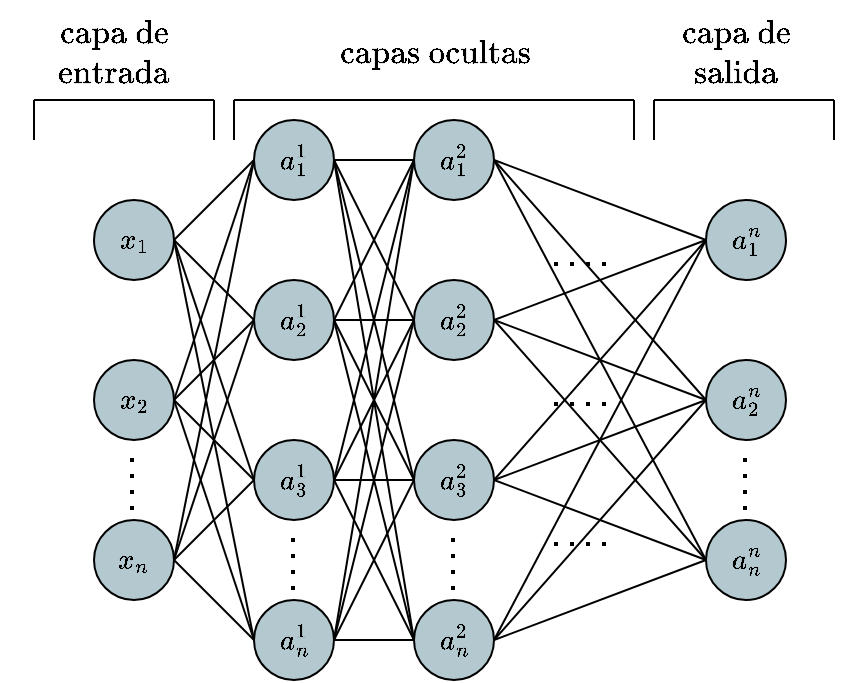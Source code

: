 <mxfile version="24.7.1" type="github">
  <diagram name="Page-1" id="iY9h923-xnfuU6ivVs_U">
    <mxGraphModel dx="975" dy="755" grid="1" gridSize="10" guides="1" tooltips="1" connect="1" arrows="1" fold="1" page="1" pageScale="1" pageWidth="70" pageHeight="120" math="1" shadow="0">
      <root>
        <mxCell id="0" />
        <mxCell id="1" parent="0" />
        <mxCell id="hw2e2iY90Wc657Rlc0dh-1" value="$$a_n^1$$" style="ellipse;whiteSpace=wrap;html=1;aspect=fixed;fillColor=#b3c8cf;" parent="1" vertex="1">
          <mxGeometry x="-60" y="-52" width="40" height="40" as="geometry" />
        </mxCell>
        <mxCell id="hw2e2iY90Wc657Rlc0dh-2" value="$$a_3^1$$" style="ellipse;whiteSpace=wrap;html=1;aspect=fixed;fillColor=#b3c8cf;" parent="1" vertex="1">
          <mxGeometry x="-60" y="-132" width="40" height="40" as="geometry" />
        </mxCell>
        <mxCell id="hw2e2iY90Wc657Rlc0dh-3" value="$$a_2^1$$" style="ellipse;whiteSpace=wrap;html=1;aspect=fixed;fillColor=#b3c8cf;" parent="1" vertex="1">
          <mxGeometry x="-60" y="-212" width="40" height="40" as="geometry" />
        </mxCell>
        <mxCell id="hw2e2iY90Wc657Rlc0dh-4" value="$$a_1^1$$" style="ellipse;whiteSpace=wrap;html=1;aspect=fixed;fillColor=#b3c8cf;" parent="1" vertex="1">
          <mxGeometry x="-60" y="-292" width="40" height="40" as="geometry" />
        </mxCell>
        <mxCell id="hw2e2iY90Wc657Rlc0dh-5" value="$$x_n$$" style="ellipse;whiteSpace=wrap;html=1;aspect=fixed;fillColor=#b3c8cf;" parent="1" vertex="1">
          <mxGeometry x="-140" y="-92" width="40" height="40" as="geometry" />
        </mxCell>
        <mxCell id="hw2e2iY90Wc657Rlc0dh-6" value="$$x_2$$" style="ellipse;whiteSpace=wrap;html=1;aspect=fixed;fillColor=#b3c8cf;" parent="1" vertex="1">
          <mxGeometry x="-140" y="-172" width="40" height="40" as="geometry" />
        </mxCell>
        <mxCell id="hw2e2iY90Wc657Rlc0dh-7" value="$$x_1$$" style="ellipse;whiteSpace=wrap;html=1;aspect=fixed;fillColor=#b3c8cf;" parent="1" vertex="1">
          <mxGeometry x="-140" y="-252" width="40" height="40" as="geometry" />
        </mxCell>
        <mxCell id="hw2e2iY90Wc657Rlc0dh-8" value="$$a_n^2$$" style="ellipse;whiteSpace=wrap;html=1;aspect=fixed;fillColor=#b3c8cf;" parent="1" vertex="1">
          <mxGeometry x="20" y="-52" width="40" height="40" as="geometry" />
        </mxCell>
        <mxCell id="hw2e2iY90Wc657Rlc0dh-9" value="$$a_3^2$$" style="ellipse;whiteSpace=wrap;html=1;aspect=fixed;fillColor=#b3c8cf;" parent="1" vertex="1">
          <mxGeometry x="20" y="-132" width="40" height="40" as="geometry" />
        </mxCell>
        <mxCell id="hw2e2iY90Wc657Rlc0dh-10" value="$$a_2^2$$" style="ellipse;whiteSpace=wrap;html=1;aspect=fixed;fillColor=#b3c8cf;" parent="1" vertex="1">
          <mxGeometry x="20" y="-212" width="40" height="40" as="geometry" />
        </mxCell>
        <mxCell id="hw2e2iY90Wc657Rlc0dh-11" value="$$a_1^2$$" style="ellipse;whiteSpace=wrap;html=1;aspect=fixed;fillColor=#b3c8cf;" parent="1" vertex="1">
          <mxGeometry x="20" y="-292" width="40" height="40" as="geometry" />
        </mxCell>
        <mxCell id="hw2e2iY90Wc657Rlc0dh-12" value="$$a_1^n$$" style="ellipse;whiteSpace=wrap;html=1;aspect=fixed;fillColor=#b3c8cf;" parent="1" vertex="1">
          <mxGeometry x="166" y="-252" width="40" height="40" as="geometry" />
        </mxCell>
        <mxCell id="hw2e2iY90Wc657Rlc0dh-13" value="$$a_2^n$$" style="ellipse;whiteSpace=wrap;html=1;aspect=fixed;fillColor=#b3c8cf;" parent="1" vertex="1">
          <mxGeometry x="166" y="-172" width="40" height="40" as="geometry" />
        </mxCell>
        <mxCell id="hw2e2iY90Wc657Rlc0dh-14" value="" style="endArrow=none;html=1;rounded=0;exitX=1;exitY=0.5;exitDx=0;exitDy=0;entryX=0;entryY=0.5;entryDx=0;entryDy=0;endFill=0;" parent="1" source="hw2e2iY90Wc657Rlc0dh-7" target="hw2e2iY90Wc657Rlc0dh-4" edge="1">
          <mxGeometry width="50" height="50" relative="1" as="geometry">
            <mxPoint x="-100" y="-222" as="sourcePoint" />
            <mxPoint x="-50" y="-272" as="targetPoint" />
          </mxGeometry>
        </mxCell>
        <mxCell id="hw2e2iY90Wc657Rlc0dh-15" value="" style="endArrow=none;html=1;rounded=0;exitX=1;exitY=0.5;exitDx=0;exitDy=0;entryX=0;entryY=0.5;entryDx=0;entryDy=0;endFill=0;" parent="1" source="hw2e2iY90Wc657Rlc0dh-6" target="hw2e2iY90Wc657Rlc0dh-4" edge="1">
          <mxGeometry width="50" height="50" relative="1" as="geometry">
            <mxPoint x="-100" y="-152" as="sourcePoint" />
            <mxPoint x="-80" y="-232" as="targetPoint" />
          </mxGeometry>
        </mxCell>
        <mxCell id="hw2e2iY90Wc657Rlc0dh-16" value="" style="endArrow=none;html=1;rounded=0;exitX=1;exitY=0.5;exitDx=0;exitDy=0;entryX=0;entryY=0.5;entryDx=0;entryDy=0;endFill=0;" parent="1" source="hw2e2iY90Wc657Rlc0dh-5" target="hw2e2iY90Wc657Rlc0dh-4" edge="1">
          <mxGeometry width="50" height="50" relative="1" as="geometry">
            <mxPoint x="-100" y="-152" as="sourcePoint" />
            <mxPoint x="-60" y="-192" as="targetPoint" />
          </mxGeometry>
        </mxCell>
        <mxCell id="hw2e2iY90Wc657Rlc0dh-17" value="" style="endArrow=none;html=1;rounded=0;entryX=0;entryY=0.5;entryDx=0;entryDy=0;exitX=1;exitY=0.5;exitDx=0;exitDy=0;endFill=0;" parent="1" source="hw2e2iY90Wc657Rlc0dh-7" target="hw2e2iY90Wc657Rlc0dh-3" edge="1">
          <mxGeometry width="50" height="50" relative="1" as="geometry">
            <mxPoint x="-50" y="-122" as="sourcePoint" />
            <mxPoint y="-172" as="targetPoint" />
          </mxGeometry>
        </mxCell>
        <mxCell id="hw2e2iY90Wc657Rlc0dh-18" value="" style="endArrow=none;html=1;rounded=0;exitX=1;exitY=0.5;exitDx=0;exitDy=0;entryX=0;entryY=0.5;entryDx=0;entryDy=0;endFill=0;" parent="1" source="hw2e2iY90Wc657Rlc0dh-6" target="hw2e2iY90Wc657Rlc0dh-3" edge="1">
          <mxGeometry width="50" height="50" relative="1" as="geometry">
            <mxPoint x="-100" y="-142" as="sourcePoint" />
            <mxPoint x="-60" y="-182" as="targetPoint" />
          </mxGeometry>
        </mxCell>
        <mxCell id="hw2e2iY90Wc657Rlc0dh-19" value="" style="endArrow=none;html=1;rounded=0;exitX=1;exitY=0.5;exitDx=0;exitDy=0;entryX=0;entryY=0.5;entryDx=0;entryDy=0;endFill=0;" parent="1" source="hw2e2iY90Wc657Rlc0dh-5" target="hw2e2iY90Wc657Rlc0dh-3" edge="1">
          <mxGeometry width="50" height="50" relative="1" as="geometry">
            <mxPoint x="-90" y="-122" as="sourcePoint" />
            <mxPoint x="-50" y="-162" as="targetPoint" />
          </mxGeometry>
        </mxCell>
        <mxCell id="hw2e2iY90Wc657Rlc0dh-20" value="" style="endArrow=none;html=1;rounded=0;exitX=1;exitY=0.5;exitDx=0;exitDy=0;entryX=0;entryY=0.5;entryDx=0;entryDy=0;endFill=0;" parent="1" source="hw2e2iY90Wc657Rlc0dh-5" target="hw2e2iY90Wc657Rlc0dh-2" edge="1">
          <mxGeometry width="50" height="50" relative="1" as="geometry">
            <mxPoint x="-100" y="-52" as="sourcePoint" />
            <mxPoint x="-60" y="-92" as="targetPoint" />
          </mxGeometry>
        </mxCell>
        <mxCell id="hw2e2iY90Wc657Rlc0dh-21" value="" style="endArrow=none;html=1;rounded=0;exitX=1;exitY=0.5;exitDx=0;exitDy=0;entryX=0;entryY=0.5;entryDx=0;entryDy=0;endFill=0;" parent="1" source="hw2e2iY90Wc657Rlc0dh-7" target="hw2e2iY90Wc657Rlc0dh-2" edge="1">
          <mxGeometry width="50" height="50" relative="1" as="geometry">
            <mxPoint x="-80" y="-222" as="sourcePoint" />
            <mxPoint x="-40" y="-262" as="targetPoint" />
          </mxGeometry>
        </mxCell>
        <mxCell id="hw2e2iY90Wc657Rlc0dh-22" value="" style="endArrow=none;html=1;rounded=0;exitX=1;exitY=0.5;exitDx=0;exitDy=0;entryX=0;entryY=0.5;entryDx=0;entryDy=0;endFill=0;" parent="1" source="hw2e2iY90Wc657Rlc0dh-7" target="hw2e2iY90Wc657Rlc0dh-1" edge="1">
          <mxGeometry width="50" height="50" relative="1" as="geometry">
            <mxPoint x="-50" y="-222" as="sourcePoint" />
            <mxPoint x="-10" y="-262" as="targetPoint" />
          </mxGeometry>
        </mxCell>
        <mxCell id="hw2e2iY90Wc657Rlc0dh-23" value="" style="endArrow=none;html=1;rounded=0;exitX=1;exitY=0.5;exitDx=0;exitDy=0;entryX=0;entryY=0.5;entryDx=0;entryDy=0;endFill=0;" parent="1" source="hw2e2iY90Wc657Rlc0dh-5" target="hw2e2iY90Wc657Rlc0dh-1" edge="1">
          <mxGeometry width="50" height="50" relative="1" as="geometry">
            <mxPoint x="-90" y="-52" as="sourcePoint" />
            <mxPoint x="-50" y="-92" as="targetPoint" />
          </mxGeometry>
        </mxCell>
        <mxCell id="hw2e2iY90Wc657Rlc0dh-24" value="" style="endArrow=none;html=1;rounded=0;exitX=1;exitY=0.5;exitDx=0;exitDy=0;entryX=0;entryY=0.5;entryDx=0;entryDy=0;endFill=0;" parent="1" source="hw2e2iY90Wc657Rlc0dh-6" target="hw2e2iY90Wc657Rlc0dh-2" edge="1">
          <mxGeometry width="50" height="50" relative="1" as="geometry">
            <mxPoint x="-90" y="-142" as="sourcePoint" />
            <mxPoint x="-50" y="-182" as="targetPoint" />
          </mxGeometry>
        </mxCell>
        <mxCell id="hw2e2iY90Wc657Rlc0dh-25" value="" style="endArrow=none;html=1;rounded=0;exitX=1;exitY=0.5;exitDx=0;exitDy=0;entryX=0;entryY=0.5;entryDx=0;entryDy=0;endFill=0;" parent="1" source="hw2e2iY90Wc657Rlc0dh-6" target="hw2e2iY90Wc657Rlc0dh-1" edge="1">
          <mxGeometry width="50" height="50" relative="1" as="geometry">
            <mxPoint y="-132" as="sourcePoint" />
            <mxPoint x="40" y="-172" as="targetPoint" />
          </mxGeometry>
        </mxCell>
        <mxCell id="hw2e2iY90Wc657Rlc0dh-26" value="" style="endArrow=none;html=1;rounded=0;entryX=0;entryY=0.5;entryDx=0;entryDy=0;exitX=1;exitY=0.5;exitDx=0;exitDy=0;" parent="1" source="hw2e2iY90Wc657Rlc0dh-4" target="hw2e2iY90Wc657Rlc0dh-11" edge="1">
          <mxGeometry width="50" height="50" relative="1" as="geometry">
            <mxPoint x="-40" y="-212" as="sourcePoint" />
            <mxPoint x="10" y="-262" as="targetPoint" />
          </mxGeometry>
        </mxCell>
        <mxCell id="hw2e2iY90Wc657Rlc0dh-27" value="" style="endArrow=none;html=1;rounded=0;entryX=0;entryY=0.5;entryDx=0;entryDy=0;exitX=1;exitY=0.5;exitDx=0;exitDy=0;" parent="1" source="hw2e2iY90Wc657Rlc0dh-4" target="hw2e2iY90Wc657Rlc0dh-10" edge="1">
          <mxGeometry width="50" height="50" relative="1" as="geometry">
            <mxPoint x="-10" y="-262" as="sourcePoint" />
            <mxPoint x="30" y="-262" as="targetPoint" />
          </mxGeometry>
        </mxCell>
        <mxCell id="hw2e2iY90Wc657Rlc0dh-28" value="" style="endArrow=none;html=1;rounded=0;entryX=0;entryY=0.5;entryDx=0;entryDy=0;exitX=1;exitY=0.5;exitDx=0;exitDy=0;" parent="1" source="hw2e2iY90Wc657Rlc0dh-4" target="hw2e2iY90Wc657Rlc0dh-9" edge="1">
          <mxGeometry width="50" height="50" relative="1" as="geometry">
            <mxPoint y="-252" as="sourcePoint" />
            <mxPoint x="40" y="-252" as="targetPoint" />
          </mxGeometry>
        </mxCell>
        <mxCell id="hw2e2iY90Wc657Rlc0dh-29" value="" style="endArrow=none;html=1;rounded=0;entryX=0;entryY=0.5;entryDx=0;entryDy=0;exitX=1;exitY=0.5;exitDx=0;exitDy=0;" parent="1" source="hw2e2iY90Wc657Rlc0dh-4" target="hw2e2iY90Wc657Rlc0dh-8" edge="1">
          <mxGeometry width="50" height="50" relative="1" as="geometry">
            <mxPoint x="10" y="-242" as="sourcePoint" />
            <mxPoint x="50" y="-242" as="targetPoint" />
          </mxGeometry>
        </mxCell>
        <mxCell id="hw2e2iY90Wc657Rlc0dh-30" value="" style="endArrow=none;html=1;rounded=0;entryX=0;entryY=0.5;entryDx=0;entryDy=0;exitX=1;exitY=0.5;exitDx=0;exitDy=0;" parent="1" source="hw2e2iY90Wc657Rlc0dh-3" target="hw2e2iY90Wc657Rlc0dh-11" edge="1">
          <mxGeometry width="50" height="50" relative="1" as="geometry">
            <mxPoint x="-10" y="-192.5" as="sourcePoint" />
            <mxPoint x="30" y="-192.5" as="targetPoint" />
          </mxGeometry>
        </mxCell>
        <mxCell id="hw2e2iY90Wc657Rlc0dh-31" value="" style="endArrow=none;html=1;rounded=0;exitX=1;exitY=0.5;exitDx=0;exitDy=0;entryX=0;entryY=0.5;entryDx=0;entryDy=0;" parent="1" source="hw2e2iY90Wc657Rlc0dh-3" target="hw2e2iY90Wc657Rlc0dh-10" edge="1">
          <mxGeometry width="50" height="50" relative="1" as="geometry">
            <mxPoint x="-10" y="-192.5" as="sourcePoint" />
            <mxPoint y="-192" as="targetPoint" />
          </mxGeometry>
        </mxCell>
        <mxCell id="hw2e2iY90Wc657Rlc0dh-32" value="" style="endArrow=none;html=1;rounded=0;entryX=0;entryY=0.5;entryDx=0;entryDy=0;exitX=1;exitY=0.5;exitDx=0;exitDy=0;" parent="1" source="hw2e2iY90Wc657Rlc0dh-3" target="hw2e2iY90Wc657Rlc0dh-9" edge="1">
          <mxGeometry width="50" height="50" relative="1" as="geometry">
            <mxPoint x="-10" y="-173" as="sourcePoint" />
            <mxPoint x="30" y="-173" as="targetPoint" />
          </mxGeometry>
        </mxCell>
        <mxCell id="hw2e2iY90Wc657Rlc0dh-33" value="" style="endArrow=none;html=1;rounded=0;entryX=0;entryY=0.5;entryDx=0;entryDy=0;exitX=1;exitY=0.5;exitDx=0;exitDy=0;" parent="1" source="hw2e2iY90Wc657Rlc0dh-3" target="hw2e2iY90Wc657Rlc0dh-8" edge="1">
          <mxGeometry width="50" height="50" relative="1" as="geometry">
            <mxPoint x="50" y="-202" as="sourcePoint" />
            <mxPoint x="90" y="-202" as="targetPoint" />
          </mxGeometry>
        </mxCell>
        <mxCell id="hw2e2iY90Wc657Rlc0dh-34" value="" style="endArrow=none;html=1;rounded=0;entryX=0;entryY=0.5;entryDx=0;entryDy=0;exitX=1;exitY=0.5;exitDx=0;exitDy=0;" parent="1" source="hw2e2iY90Wc657Rlc0dh-2" target="hw2e2iY90Wc657Rlc0dh-11" edge="1">
          <mxGeometry width="50" height="50" relative="1" as="geometry">
            <mxPoint x="-10" y="-112.5" as="sourcePoint" />
            <mxPoint x="30" y="-112.5" as="targetPoint" />
          </mxGeometry>
        </mxCell>
        <mxCell id="hw2e2iY90Wc657Rlc0dh-35" value="" style="endArrow=none;html=1;rounded=0;entryX=0;entryY=0.5;entryDx=0;entryDy=0;exitX=1;exitY=0.5;exitDx=0;exitDy=0;" parent="1" source="hw2e2iY90Wc657Rlc0dh-2" target="hw2e2iY90Wc657Rlc0dh-10" edge="1">
          <mxGeometry width="50" height="50" relative="1" as="geometry">
            <mxPoint x="-10" y="-98" as="sourcePoint" />
            <mxPoint x="30" y="-98" as="targetPoint" />
          </mxGeometry>
        </mxCell>
        <mxCell id="hw2e2iY90Wc657Rlc0dh-36" value="" style="endArrow=none;html=1;rounded=0;exitX=1;exitY=0.5;exitDx=0;exitDy=0;entryX=0;entryY=0.5;entryDx=0;entryDy=0;" parent="1" source="hw2e2iY90Wc657Rlc0dh-2" target="hw2e2iY90Wc657Rlc0dh-9" edge="1">
          <mxGeometry width="50" height="50" relative="1" as="geometry">
            <mxPoint x="10" y="-97" as="sourcePoint" />
            <mxPoint x="40" y="-72" as="targetPoint" />
          </mxGeometry>
        </mxCell>
        <mxCell id="hw2e2iY90Wc657Rlc0dh-37" value="" style="endArrow=none;html=1;rounded=0;entryX=0;entryY=0.5;entryDx=0;entryDy=0;exitX=1;exitY=0.5;exitDx=0;exitDy=0;" parent="1" source="hw2e2iY90Wc657Rlc0dh-2" target="hw2e2iY90Wc657Rlc0dh-8" edge="1">
          <mxGeometry width="50" height="50" relative="1" as="geometry">
            <mxPoint x="-10" y="-82" as="sourcePoint" />
            <mxPoint x="30" y="-82" as="targetPoint" />
          </mxGeometry>
        </mxCell>
        <mxCell id="hw2e2iY90Wc657Rlc0dh-38" value="" style="endArrow=none;html=1;rounded=0;entryX=0;entryY=0.5;entryDx=0;entryDy=0;exitX=1;exitY=0.5;exitDx=0;exitDy=0;" parent="1" source="hw2e2iY90Wc657Rlc0dh-1" target="hw2e2iY90Wc657Rlc0dh-11" edge="1">
          <mxGeometry width="50" height="50" relative="1" as="geometry">
            <mxPoint x="-10" y="-32.5" as="sourcePoint" />
            <mxPoint x="30" y="-32.5" as="targetPoint" />
          </mxGeometry>
        </mxCell>
        <mxCell id="hw2e2iY90Wc657Rlc0dh-39" value="" style="endArrow=none;html=1;rounded=0;entryX=0;entryY=0.5;entryDx=0;entryDy=0;exitX=1;exitY=0.5;exitDx=0;exitDy=0;" parent="1" source="hw2e2iY90Wc657Rlc0dh-1" target="hw2e2iY90Wc657Rlc0dh-10" edge="1">
          <mxGeometry width="50" height="50" relative="1" as="geometry">
            <mxPoint x="-10" y="-32.5" as="sourcePoint" />
            <mxPoint x="30" y="-32.5" as="targetPoint" />
          </mxGeometry>
        </mxCell>
        <mxCell id="hw2e2iY90Wc657Rlc0dh-40" value="" style="endArrow=none;html=1;rounded=0;entryX=0;entryY=0.5;entryDx=0;entryDy=0;exitX=1;exitY=0.5;exitDx=0;exitDy=0;" parent="1" source="hw2e2iY90Wc657Rlc0dh-1" target="hw2e2iY90Wc657Rlc0dh-9" edge="1">
          <mxGeometry width="50" height="50" relative="1" as="geometry">
            <mxPoint x="-10" y="-32.5" as="sourcePoint" />
            <mxPoint x="30" y="-32.5" as="targetPoint" />
          </mxGeometry>
        </mxCell>
        <mxCell id="hw2e2iY90Wc657Rlc0dh-41" value="" style="endArrow=none;html=1;rounded=0;entryX=0;entryY=0.5;entryDx=0;entryDy=0;exitX=1;exitY=0.5;exitDx=0;exitDy=0;" parent="1" source="hw2e2iY90Wc657Rlc0dh-1" target="hw2e2iY90Wc657Rlc0dh-8" edge="1">
          <mxGeometry width="50" height="50" relative="1" as="geometry">
            <mxPoint x="-20" y="-32.5" as="sourcePoint" />
            <mxPoint x="20" y="-32.5" as="targetPoint" />
          </mxGeometry>
        </mxCell>
        <mxCell id="hw2e2iY90Wc657Rlc0dh-42" value="" style="endArrow=none;html=1;rounded=0;entryX=0;entryY=0.5;entryDx=0;entryDy=0;exitX=1;exitY=0.5;exitDx=0;exitDy=0;" parent="1" source="hw2e2iY90Wc657Rlc0dh-11" target="hw2e2iY90Wc657Rlc0dh-12" edge="1">
          <mxGeometry width="50" height="50" relative="1" as="geometry">
            <mxPoint x="75" y="-272.5" as="sourcePoint" />
            <mxPoint x="115" y="-272.5" as="targetPoint" />
          </mxGeometry>
        </mxCell>
        <mxCell id="hw2e2iY90Wc657Rlc0dh-43" value="" style="endArrow=none;html=1;rounded=0;entryX=0;entryY=0.5;entryDx=0;entryDy=0;exitX=1;exitY=0.5;exitDx=0;exitDy=0;" parent="1" source="hw2e2iY90Wc657Rlc0dh-11" target="hw2e2iY90Wc657Rlc0dh-13" edge="1">
          <mxGeometry width="50" height="50" relative="1" as="geometry">
            <mxPoint x="100" y="-262" as="sourcePoint" />
            <mxPoint x="140" y="-262" as="targetPoint" />
          </mxGeometry>
        </mxCell>
        <mxCell id="hw2e2iY90Wc657Rlc0dh-44" value="" style="endArrow=none;html=1;rounded=0;entryX=0;entryY=0.5;entryDx=0;entryDy=0;exitX=1;exitY=0.5;exitDx=0;exitDy=0;" parent="1" source="hw2e2iY90Wc657Rlc0dh-10" target="hw2e2iY90Wc657Rlc0dh-12" edge="1">
          <mxGeometry width="50" height="50" relative="1" as="geometry">
            <mxPoint x="150" y="-152.5" as="sourcePoint" />
            <mxPoint x="190" y="-152.5" as="targetPoint" />
          </mxGeometry>
        </mxCell>
        <mxCell id="hw2e2iY90Wc657Rlc0dh-45" value="" style="endArrow=none;html=1;rounded=0;entryX=0;entryY=0.5;entryDx=0;entryDy=0;exitX=1;exitY=0.5;exitDx=0;exitDy=0;" parent="1" source="hw2e2iY90Wc657Rlc0dh-10" target="hw2e2iY90Wc657Rlc0dh-13" edge="1">
          <mxGeometry width="50" height="50" relative="1" as="geometry">
            <mxPoint x="170" y="-82" as="sourcePoint" />
            <mxPoint x="210" y="-82" as="targetPoint" />
          </mxGeometry>
        </mxCell>
        <mxCell id="hw2e2iY90Wc657Rlc0dh-46" value="" style="endArrow=none;html=1;rounded=0;entryX=0;entryY=0.5;entryDx=0;entryDy=0;exitX=1;exitY=0.5;exitDx=0;exitDy=0;" parent="1" source="hw2e2iY90Wc657Rlc0dh-9" target="hw2e2iY90Wc657Rlc0dh-12" edge="1">
          <mxGeometry width="50" height="50" relative="1" as="geometry">
            <mxPoint x="75" y="-72.5" as="sourcePoint" />
            <mxPoint x="115" y="-72.5" as="targetPoint" />
          </mxGeometry>
        </mxCell>
        <mxCell id="hw2e2iY90Wc657Rlc0dh-47" value="" style="endArrow=none;html=1;rounded=0;entryX=0;entryY=0.5;entryDx=0;entryDy=0;exitX=1;exitY=0.5;exitDx=0;exitDy=0;" parent="1" source="hw2e2iY90Wc657Rlc0dh-9" target="hw2e2iY90Wc657Rlc0dh-13" edge="1">
          <mxGeometry width="50" height="50" relative="1" as="geometry">
            <mxPoint x="190" y="-62" as="sourcePoint" />
            <mxPoint x="230" y="-62" as="targetPoint" />
          </mxGeometry>
        </mxCell>
        <mxCell id="hw2e2iY90Wc657Rlc0dh-48" value="" style="endArrow=none;html=1;rounded=0;entryX=0;entryY=0.5;entryDx=0;entryDy=0;exitX=1;exitY=0.5;exitDx=0;exitDy=0;" parent="1" source="hw2e2iY90Wc657Rlc0dh-8" target="hw2e2iY90Wc657Rlc0dh-13" edge="1">
          <mxGeometry width="50" height="50" relative="1" as="geometry">
            <mxPoint x="200" y="-52" as="sourcePoint" />
            <mxPoint x="240" y="-52" as="targetPoint" />
          </mxGeometry>
        </mxCell>
        <mxCell id="hw2e2iY90Wc657Rlc0dh-49" value="" style="endArrow=none;html=1;rounded=0;entryX=0;entryY=0.5;entryDx=0;entryDy=0;exitX=1;exitY=0.5;exitDx=0;exitDy=0;" parent="1" source="hw2e2iY90Wc657Rlc0dh-8" target="hw2e2iY90Wc657Rlc0dh-12" edge="1">
          <mxGeometry width="50" height="50" relative="1" as="geometry">
            <mxPoint x="100" y="-22" as="sourcePoint" />
            <mxPoint x="140" y="-22" as="targetPoint" />
          </mxGeometry>
        </mxCell>
        <mxCell id="hw2e2iY90Wc657Rlc0dh-53" value="&lt;font style=&quot;font-size: 14px;&quot;&gt;$$\text{capas ocultas}$$&lt;/font&gt;" style="text;html=1;align=center;verticalAlign=middle;resizable=0;points=[];autosize=1;strokeColor=none;fillColor=none;" parent="1" vertex="1">
          <mxGeometry x="-60" y="-340" width="180" height="30" as="geometry" />
        </mxCell>
        <mxCell id="hw2e2iY90Wc657Rlc0dh-54" value="" style="group" parent="1" vertex="1" connectable="0">
          <mxGeometry x="151" y="-350" width="75" height="70" as="geometry" />
        </mxCell>
        <mxCell id="hw2e2iY90Wc657Rlc0dh-55" value="&lt;font style=&quot;font-size: 14px;&quot;&gt;$$\text{capa de}$$&lt;/font&gt;" style="text;html=1;align=center;verticalAlign=middle;whiteSpace=wrap;rounded=0;" parent="hw2e2iY90Wc657Rlc0dh-54" vertex="1">
          <mxGeometry width="60" height="30" as="geometry" />
        </mxCell>
        <mxCell id="hw2e2iY90Wc657Rlc0dh-56" value="&lt;font style=&quot;font-size: 14px;&quot;&gt;$$\text{salida}$$&lt;/font&gt;" style="text;html=1;align=center;verticalAlign=middle;whiteSpace=wrap;rounded=0;" parent="hw2e2iY90Wc657Rlc0dh-54" vertex="1">
          <mxGeometry y="20" width="60" height="30" as="geometry" />
        </mxCell>
        <mxCell id="hw2e2iY90Wc657Rlc0dh-57" value="" style="group;strokeColor=none;rounded=0;" parent="hw2e2iY90Wc657Rlc0dh-54" vertex="1" connectable="0">
          <mxGeometry x="-11" y="48" width="90" height="20" as="geometry" />
        </mxCell>
        <mxCell id="hw2e2iY90Wc657Rlc0dh-58" value="" style="endArrow=none;html=1;rounded=0;" parent="hw2e2iY90Wc657Rlc0dh-57" edge="1">
          <mxGeometry width="50" height="50" relative="1" as="geometry">
            <mxPoint as="sourcePoint" />
            <mxPoint x="90" as="targetPoint" />
          </mxGeometry>
        </mxCell>
        <mxCell id="hw2e2iY90Wc657Rlc0dh-59" value="" style="endArrow=none;html=1;rounded=0;" parent="hw2e2iY90Wc657Rlc0dh-57" edge="1">
          <mxGeometry width="50" height="50" relative="1" as="geometry">
            <mxPoint y="20" as="sourcePoint" />
            <mxPoint as="targetPoint" />
          </mxGeometry>
        </mxCell>
        <mxCell id="hw2e2iY90Wc657Rlc0dh-60" value="" style="endArrow=none;html=1;rounded=0;" parent="hw2e2iY90Wc657Rlc0dh-57" edge="1">
          <mxGeometry width="50" height="50" relative="1" as="geometry">
            <mxPoint x="90" y="20" as="sourcePoint" />
            <mxPoint x="90" as="targetPoint" />
          </mxGeometry>
        </mxCell>
        <mxCell id="hw2e2iY90Wc657Rlc0dh-61" value="" style="group;strokeColor=none;rounded=0;" parent="1" vertex="1" connectable="0">
          <mxGeometry x="-170" y="-302" width="90" height="20" as="geometry" />
        </mxCell>
        <mxCell id="hw2e2iY90Wc657Rlc0dh-62" value="" style="endArrow=none;html=1;rounded=0;" parent="hw2e2iY90Wc657Rlc0dh-61" edge="1">
          <mxGeometry width="50" height="50" relative="1" as="geometry">
            <mxPoint as="sourcePoint" />
            <mxPoint x="90" as="targetPoint" />
          </mxGeometry>
        </mxCell>
        <mxCell id="hw2e2iY90Wc657Rlc0dh-63" value="" style="endArrow=none;html=1;rounded=0;" parent="hw2e2iY90Wc657Rlc0dh-61" edge="1">
          <mxGeometry width="50" height="50" relative="1" as="geometry">
            <mxPoint y="20" as="sourcePoint" />
            <mxPoint as="targetPoint" />
          </mxGeometry>
        </mxCell>
        <mxCell id="hw2e2iY90Wc657Rlc0dh-64" value="" style="endArrow=none;html=1;rounded=0;" parent="hw2e2iY90Wc657Rlc0dh-61" edge="1">
          <mxGeometry width="50" height="50" relative="1" as="geometry">
            <mxPoint x="90" y="20" as="sourcePoint" />
            <mxPoint x="90" as="targetPoint" />
          </mxGeometry>
        </mxCell>
        <mxCell id="hw2e2iY90Wc657Rlc0dh-65" value="" style="group;strokeColor=none;rounded=0;" parent="1" vertex="1" connectable="0">
          <mxGeometry x="-70" y="-302" width="200" height="20" as="geometry" />
        </mxCell>
        <mxCell id="hw2e2iY90Wc657Rlc0dh-66" value="" style="endArrow=none;html=1;rounded=0;" parent="hw2e2iY90Wc657Rlc0dh-65" edge="1">
          <mxGeometry width="50" height="50" relative="1" as="geometry">
            <mxPoint as="sourcePoint" />
            <mxPoint x="200.0" as="targetPoint" />
          </mxGeometry>
        </mxCell>
        <mxCell id="hw2e2iY90Wc657Rlc0dh-67" value="" style="endArrow=none;html=1;rounded=0;" parent="hw2e2iY90Wc657Rlc0dh-65" edge="1">
          <mxGeometry width="50" height="50" relative="1" as="geometry">
            <mxPoint y="20" as="sourcePoint" />
            <mxPoint as="targetPoint" />
          </mxGeometry>
        </mxCell>
        <mxCell id="hw2e2iY90Wc657Rlc0dh-68" value="" style="endArrow=none;html=1;rounded=0;" parent="hw2e2iY90Wc657Rlc0dh-65" edge="1">
          <mxGeometry width="50" height="50" relative="1" as="geometry">
            <mxPoint x="200.0" y="20" as="sourcePoint" />
            <mxPoint x="200.0" as="targetPoint" />
          </mxGeometry>
        </mxCell>
        <mxCell id="hw2e2iY90Wc657Rlc0dh-69" value="$$a_n^n$$" style="ellipse;whiteSpace=wrap;html=1;aspect=fixed;fillColor=#b3c8cf;" parent="1" vertex="1">
          <mxGeometry x="166" y="-92" width="40" height="40" as="geometry" />
        </mxCell>
        <mxCell id="hw2e2iY90Wc657Rlc0dh-70" value="" style="endArrow=none;html=1;rounded=0;entryX=1;entryY=0.5;entryDx=0;entryDy=0;exitX=0;exitY=0.5;exitDx=0;exitDy=0;" parent="1" source="hw2e2iY90Wc657Rlc0dh-69" target="hw2e2iY90Wc657Rlc0dh-11" edge="1">
          <mxGeometry width="50" height="50" relative="1" as="geometry">
            <mxPoint y="-150" as="sourcePoint" />
            <mxPoint x="50" y="-200" as="targetPoint" />
          </mxGeometry>
        </mxCell>
        <mxCell id="hw2e2iY90Wc657Rlc0dh-71" value="" style="endArrow=none;html=1;rounded=0;entryX=1;entryY=0.5;entryDx=0;entryDy=0;exitX=0;exitY=0.5;exitDx=0;exitDy=0;" parent="1" source="hw2e2iY90Wc657Rlc0dh-69" target="hw2e2iY90Wc657Rlc0dh-10" edge="1">
          <mxGeometry width="50" height="50" relative="1" as="geometry">
            <mxPoint y="-150" as="sourcePoint" />
            <mxPoint x="50" y="-200" as="targetPoint" />
          </mxGeometry>
        </mxCell>
        <mxCell id="hw2e2iY90Wc657Rlc0dh-72" value="" style="endArrow=none;html=1;rounded=0;entryX=1;entryY=0.5;entryDx=0;entryDy=0;exitX=0;exitY=0.5;exitDx=0;exitDy=0;" parent="1" source="hw2e2iY90Wc657Rlc0dh-69" target="hw2e2iY90Wc657Rlc0dh-9" edge="1">
          <mxGeometry width="50" height="50" relative="1" as="geometry">
            <mxPoint y="-150" as="sourcePoint" />
            <mxPoint x="50" y="-200" as="targetPoint" />
          </mxGeometry>
        </mxCell>
        <mxCell id="hw2e2iY90Wc657Rlc0dh-73" value="" style="endArrow=none;html=1;rounded=0;entryX=1;entryY=0.5;entryDx=0;entryDy=0;exitX=0;exitY=0.5;exitDx=0;exitDy=0;" parent="1" source="hw2e2iY90Wc657Rlc0dh-69" target="hw2e2iY90Wc657Rlc0dh-8" edge="1">
          <mxGeometry width="50" height="50" relative="1" as="geometry">
            <mxPoint y="-150" as="sourcePoint" />
            <mxPoint x="50" y="-200" as="targetPoint" />
          </mxGeometry>
        </mxCell>
        <mxCell id="hw2e2iY90Wc657Rlc0dh-74" value="" style="endArrow=none;dashed=1;html=1;dashPattern=1 3;strokeWidth=2;rounded=0;" parent="1" edge="1">
          <mxGeometry width="50" height="50" relative="1" as="geometry">
            <mxPoint x="-121" y="-97" as="sourcePoint" />
            <mxPoint x="-121" y="-127" as="targetPoint" />
          </mxGeometry>
        </mxCell>
        <mxCell id="hw2e2iY90Wc657Rlc0dh-75" value="" style="endArrow=none;dashed=1;html=1;dashPattern=1 3;strokeWidth=2;rounded=0;" parent="1" edge="1">
          <mxGeometry width="50" height="50" relative="1" as="geometry">
            <mxPoint x="39.5" y="-57" as="sourcePoint" />
            <mxPoint x="39.5" y="-87" as="targetPoint" />
          </mxGeometry>
        </mxCell>
        <mxCell id="hw2e2iY90Wc657Rlc0dh-76" value="" style="endArrow=none;dashed=1;html=1;dashPattern=1 3;strokeWidth=2;rounded=0;" parent="1" edge="1">
          <mxGeometry width="50" height="50" relative="1" as="geometry">
            <mxPoint x="-40.5" y="-57" as="sourcePoint" />
            <mxPoint x="-40.5" y="-87" as="targetPoint" />
          </mxGeometry>
        </mxCell>
        <mxCell id="hw2e2iY90Wc657Rlc0dh-77" value="" style="endArrow=none;dashed=1;html=1;dashPattern=1 3;strokeWidth=2;rounded=0;" parent="1" edge="1">
          <mxGeometry width="50" height="50" relative="1" as="geometry">
            <mxPoint x="185.5" y="-97" as="sourcePoint" />
            <mxPoint x="185.5" y="-127" as="targetPoint" />
          </mxGeometry>
        </mxCell>
        <mxCell id="hw2e2iY90Wc657Rlc0dh-78" value="" style="endArrow=none;dashed=1;html=1;dashPattern=1 3;strokeWidth=2;rounded=0;" parent="1" edge="1">
          <mxGeometry width="50" height="50" relative="1" as="geometry">
            <mxPoint x="90" y="-220" as="sourcePoint" />
            <mxPoint x="120" y="-220" as="targetPoint" />
          </mxGeometry>
        </mxCell>
        <mxCell id="hw2e2iY90Wc657Rlc0dh-79" value="" style="endArrow=none;dashed=1;html=1;dashPattern=1 3;strokeWidth=2;rounded=0;" parent="1" edge="1">
          <mxGeometry width="50" height="50" relative="1" as="geometry">
            <mxPoint x="90" y="-150" as="sourcePoint" />
            <mxPoint x="120" y="-150" as="targetPoint" />
          </mxGeometry>
        </mxCell>
        <mxCell id="hw2e2iY90Wc657Rlc0dh-80" value="" style="endArrow=none;dashed=1;html=1;dashPattern=1 3;strokeWidth=2;rounded=0;" parent="1" edge="1">
          <mxGeometry width="50" height="50" relative="1" as="geometry">
            <mxPoint x="90" y="-80" as="sourcePoint" />
            <mxPoint x="120" y="-80" as="targetPoint" />
          </mxGeometry>
        </mxCell>
        <mxCell id="hw2e2iY90Wc657Rlc0dh-52" value="&lt;font style=&quot;font-size: 14px;&quot;&gt;$$\text{entrada}$$&lt;/font&gt;" style="text;html=1;align=center;verticalAlign=middle;whiteSpace=wrap;rounded=0;" parent="1" vertex="1">
          <mxGeometry x="-160" y="-330" width="60" height="30" as="geometry" />
        </mxCell>
        <mxCell id="8lVOH1IRJykYIdRCJ0HZ-1" value="&lt;font style=&quot;font-size: 14px;&quot;&gt;$$\text{capa de}$$&lt;/font&gt;" style="text;html=1;align=center;verticalAlign=middle;whiteSpace=wrap;rounded=0;" vertex="1" parent="1">
          <mxGeometry x="-160" y="-350" width="60" height="30" as="geometry" />
        </mxCell>
      </root>
    </mxGraphModel>
  </diagram>
</mxfile>

